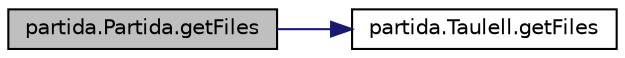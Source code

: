 digraph "partida.Partida.getFiles"
{
 // LATEX_PDF_SIZE
  edge [fontname="Helvetica",fontsize="10",labelfontname="Helvetica",labelfontsize="10"];
  node [fontname="Helvetica",fontsize="10",shape=record];
  rankdir="LR";
  Node1 [label="partida.Partida.getFiles",height=0.2,width=0.4,color="black", fillcolor="grey75", style="filled", fontcolor="black",tooltip="nombre de Files que te el taulell"];
  Node1 -> Node2 [color="midnightblue",fontsize="10",style="solid"];
  Node2 [label="partida.Taulell.getFiles",height=0.2,width=0.4,color="black", fillcolor="white", style="filled",URL="$classpartida_1_1_taulell.html#a1b48b7386a78790ba4340c71574b1b14",tooltip="Nombre de files."];
}
